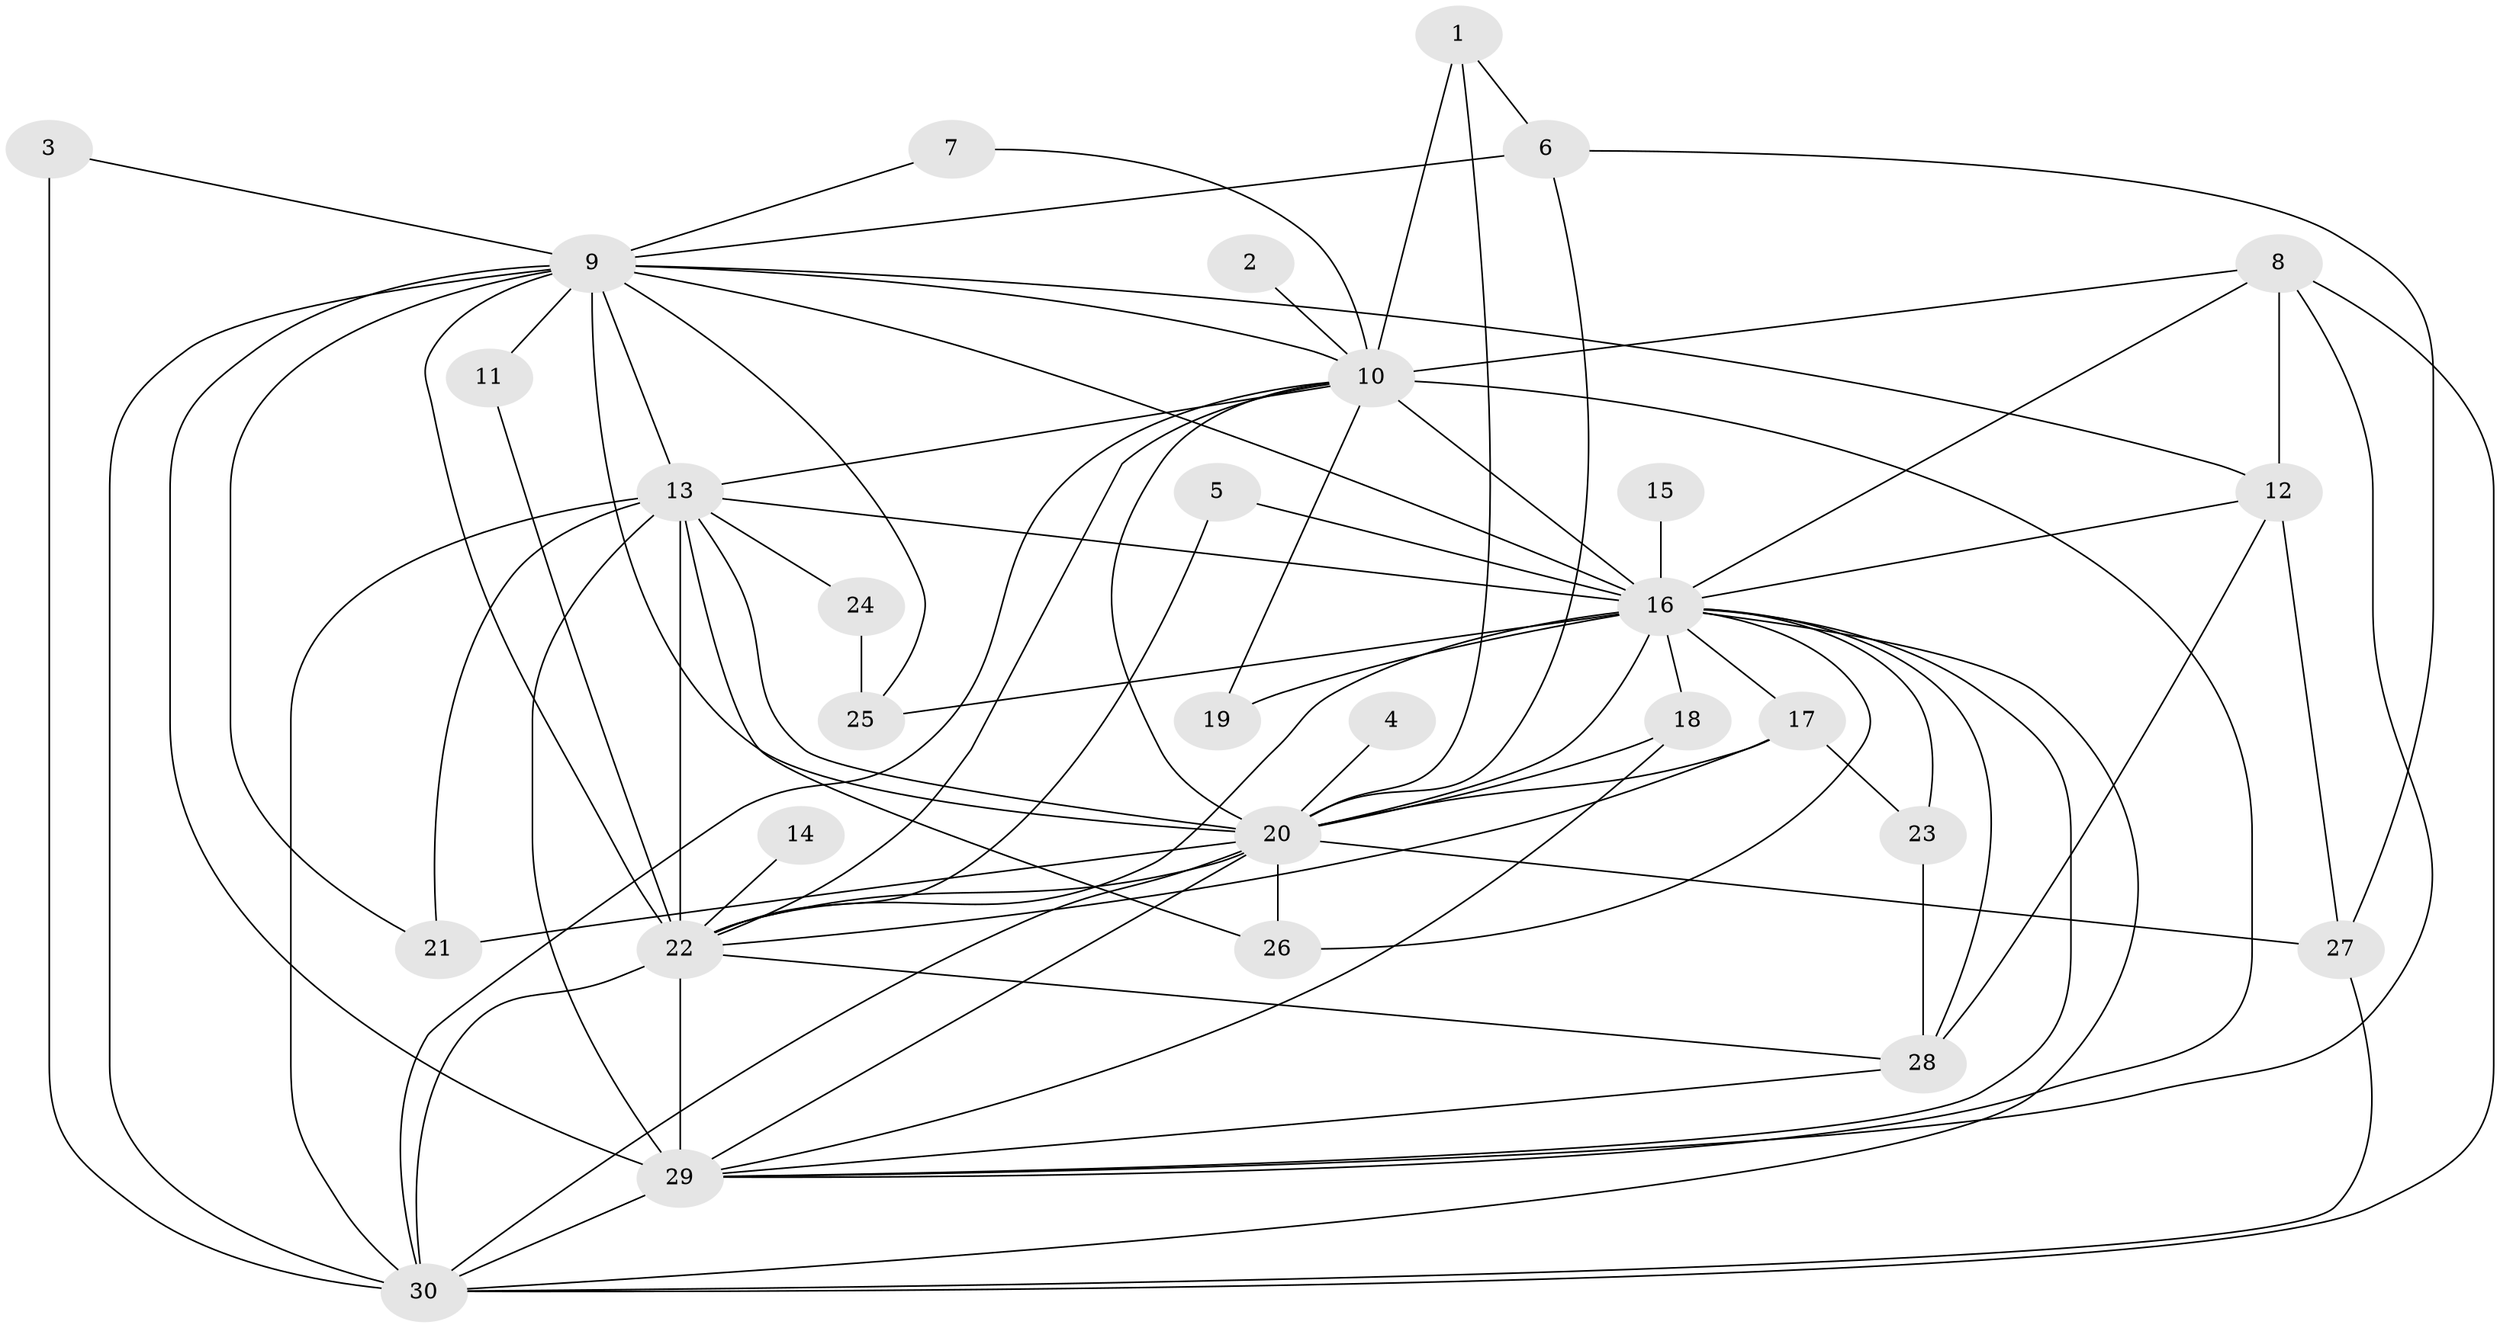 // original degree distribution, {20: 0.04, 16: 0.02666666666666667, 19: 0.013333333333333334, 14: 0.013333333333333334, 27: 0.013333333333333334, 21: 0.013333333333333334, 12: 0.013333333333333334, 3: 0.14666666666666667, 4: 0.09333333333333334, 5: 0.02666666666666667, 2: 0.5866666666666667, 6: 0.013333333333333334}
// Generated by graph-tools (version 1.1) at 2025/36/03/04/25 23:36:34]
// undirected, 30 vertices, 81 edges
graph export_dot {
  node [color=gray90,style=filled];
  1;
  2;
  3;
  4;
  5;
  6;
  7;
  8;
  9;
  10;
  11;
  12;
  13;
  14;
  15;
  16;
  17;
  18;
  19;
  20;
  21;
  22;
  23;
  24;
  25;
  26;
  27;
  28;
  29;
  30;
  1 -- 6 [weight=1.0];
  1 -- 10 [weight=1.0];
  1 -- 20 [weight=1.0];
  2 -- 10 [weight=1.0];
  3 -- 9 [weight=1.0];
  3 -- 30 [weight=2.0];
  4 -- 20 [weight=1.0];
  5 -- 16 [weight=1.0];
  5 -- 22 [weight=1.0];
  6 -- 9 [weight=1.0];
  6 -- 20 [weight=1.0];
  6 -- 27 [weight=1.0];
  7 -- 9 [weight=1.0];
  7 -- 10 [weight=1.0];
  8 -- 10 [weight=1.0];
  8 -- 12 [weight=1.0];
  8 -- 16 [weight=1.0];
  8 -- 29 [weight=1.0];
  8 -- 30 [weight=1.0];
  9 -- 10 [weight=2.0];
  9 -- 11 [weight=1.0];
  9 -- 12 [weight=1.0];
  9 -- 13 [weight=3.0];
  9 -- 16 [weight=4.0];
  9 -- 20 [weight=3.0];
  9 -- 21 [weight=2.0];
  9 -- 22 [weight=2.0];
  9 -- 25 [weight=1.0];
  9 -- 29 [weight=5.0];
  9 -- 30 [weight=2.0];
  10 -- 13 [weight=4.0];
  10 -- 16 [weight=1.0];
  10 -- 19 [weight=1.0];
  10 -- 20 [weight=1.0];
  10 -- 22 [weight=1.0];
  10 -- 29 [weight=3.0];
  10 -- 30 [weight=3.0];
  11 -- 22 [weight=1.0];
  12 -- 16 [weight=1.0];
  12 -- 27 [weight=1.0];
  12 -- 28 [weight=1.0];
  13 -- 16 [weight=1.0];
  13 -- 20 [weight=1.0];
  13 -- 21 [weight=1.0];
  13 -- 22 [weight=1.0];
  13 -- 24 [weight=1.0];
  13 -- 26 [weight=1.0];
  13 -- 29 [weight=3.0];
  13 -- 30 [weight=1.0];
  14 -- 22 [weight=1.0];
  15 -- 16 [weight=1.0];
  16 -- 17 [weight=1.0];
  16 -- 18 [weight=1.0];
  16 -- 19 [weight=1.0];
  16 -- 20 [weight=1.0];
  16 -- 22 [weight=1.0];
  16 -- 23 [weight=2.0];
  16 -- 25 [weight=2.0];
  16 -- 26 [weight=1.0];
  16 -- 28 [weight=1.0];
  16 -- 29 [weight=3.0];
  16 -- 30 [weight=1.0];
  17 -- 20 [weight=1.0];
  17 -- 22 [weight=1.0];
  17 -- 23 [weight=1.0];
  18 -- 20 [weight=1.0];
  18 -- 29 [weight=1.0];
  20 -- 21 [weight=1.0];
  20 -- 22 [weight=1.0];
  20 -- 26 [weight=1.0];
  20 -- 27 [weight=1.0];
  20 -- 29 [weight=3.0];
  20 -- 30 [weight=2.0];
  22 -- 28 [weight=1.0];
  22 -- 29 [weight=4.0];
  22 -- 30 [weight=3.0];
  23 -- 28 [weight=2.0];
  24 -- 25 [weight=1.0];
  27 -- 30 [weight=1.0];
  28 -- 29 [weight=1.0];
  29 -- 30 [weight=3.0];
}
